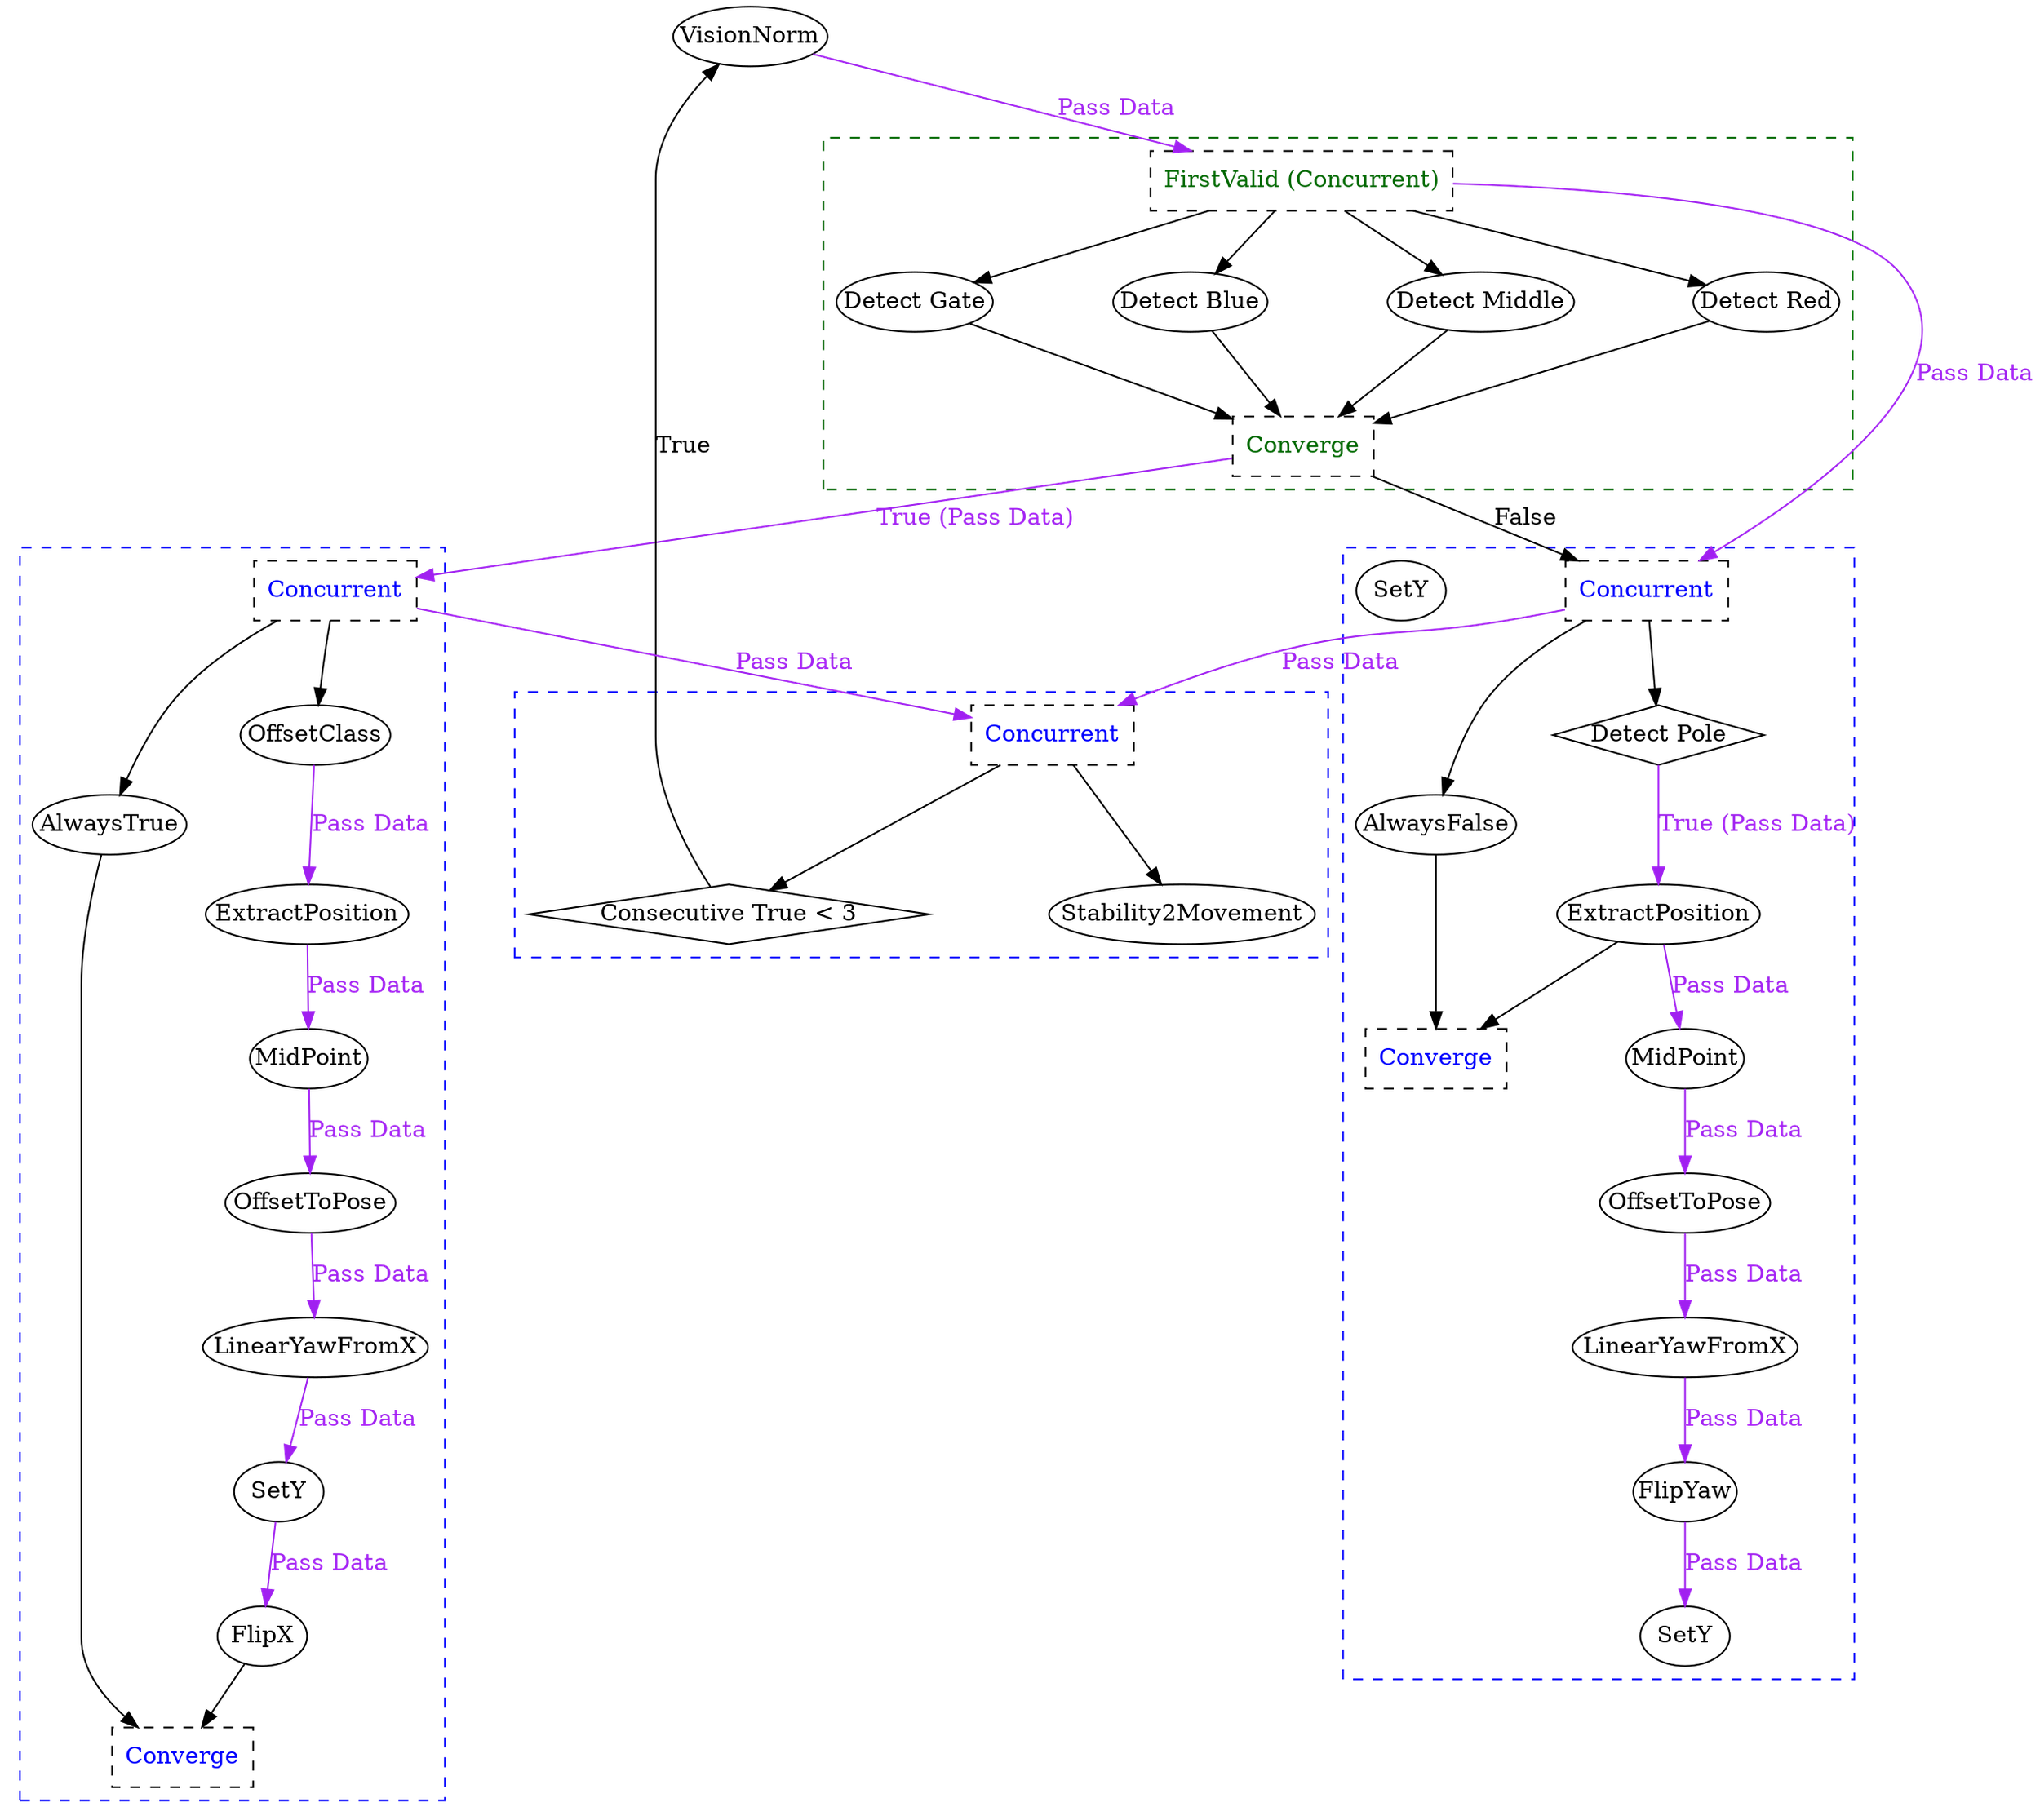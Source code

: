 digraph G {
	splines = true;
	nodesep = 1.0;
	bgcolor = "none"
	"1d31766c-1f7d-4ce8-88e4-ac4667116d6f" [shape = diamond];
	"fcce28b1-e645-4e6a-b6e2-4beb5115c96d" [shape = diamond];
	subgraph "cluster_92bbef03-74fe-45ce-9405-5e4455539bb7" {
		style = dashed;
		color = blue;
		"d0c17b89-d0b9-4643-ab47-eb2dae9d3448" -> "13ed155e-3fe4-4d88-85c4-df8329300440" [color = purple, fontcolor = purple, label = "Pass Data"];
		"311dd1a9-ca81-4438-98cf-da6fe323a736" -> "d0c17b89-d0b9-4643-ab47-eb2dae9d3448" [color = purple, fontcolor = purple, label = "Pass Data"];
		"61d4cf63-1335-412a-9a14-d773ab0c2266" -> "311dd1a9-ca81-4438-98cf-da6fe323a736" [color = purple, fontcolor = purple, label = "Pass Data"];
		"d2dc28c5-235d-4598-bc1d-b5f4ab5fba28" -> "61d4cf63-1335-412a-9a14-d773ab0c2266" [color = purple, fontcolor = purple, label = "Pass Data"];
		"4dc39c8c-35be-4655-a644-2a34d62e96be" -> "d2dc28c5-235d-4598-bc1d-b5f4ab5fba28" [color = purple, fontcolor = purple, label = "Pass Data"];
		"1e458ac7-02df-407a-8d95-c7e2c4f56119" -> "4dc39c8c-35be-4655-a644-2a34d62e96be" [color = purple, fontcolor = purple, label = "Pass Data"];
		"2d08ed3f-ed1e-4265-9c2c-f6b41cb5829e" -> "1e458ac7-02df-407a-8d95-c7e2c4f56119";
		"2d08ed3f-ed1e-4265-9c2c-f6b41cb5829e" -> "4ba357f1-4fdd-4bac-bebd-e0d68609c7e7";
		"13ed155e-3fe4-4d88-85c4-df8329300440" -> "d98b3e06-a7f7-4b86-affb-d1871d0e1922";
		"4ba357f1-4fdd-4bac-bebd-e0d68609c7e7" -> "d98b3e06-a7f7-4b86-affb-d1871d0e1922";
		"2d08ed3f-ed1e-4265-9c2c-f6b41cb5829e" [label = "Concurrent", shape = box, fontcolor = blue, style = dashed];
		"1e458ac7-02df-407a-8d95-c7e2c4f56119" [label = "OffsetClass", margin = 0];
		"4dc39c8c-35be-4655-a644-2a34d62e96be" [label = "ExtractPosition", margin = 0];
		"d2dc28c5-235d-4598-bc1d-b5f4ab5fba28" [label = "MidPoint", margin = 0];
		"61d4cf63-1335-412a-9a14-d773ab0c2266" [label = "OffsetToPose", margin = 0];
		"311dd1a9-ca81-4438-98cf-da6fe323a736" [label = "LinearYawFromX", margin = 0];
		"d0c17b89-d0b9-4643-ab47-eb2dae9d3448" [label = "SetY", margin = 0];
		"13ed155e-3fe4-4d88-85c4-df8329300440" [label = "FlipX", margin = 0];
		"4ba357f1-4fdd-4bac-bebd-e0d68609c7e7" [label = "AlwaysTrue", margin = 0];
		"d98b3e06-a7f7-4b86-affb-d1871d0e1922" [label = "Converge", shape = box, fontcolor = blue, style = dashed];
	}
	
	subgraph "cluster_07a30496-2932-46c6-a365-28576b729c21" {
		style = dashed;
		color = blue;
		"c8fbf78a-fd48-41d1-bf80-8fcb867c7ccb" [shape = diamond];
		"5fdc5324-fa33-4e6f-8724-795fe123cad1" -> "37c2ce0b-1e1c-41cc-9d53-d1858ecaee1b" [color = purple, fontcolor = purple, label = "Pass Data"];
		"353e8c13-a0d8-464e-a0e0-c4bddcbe26c1" -> "5fdc5324-fa33-4e6f-8724-795fe123cad1" [color = purple, fontcolor = purple, label = "Pass Data"];
		"5ff5b89c-6530-4085-ba51-d787600bc044" -> "353e8c13-a0d8-464e-a0e0-c4bddcbe26c1" [color = purple, fontcolor = purple, label = "Pass Data"];
		"97ddcdcd-ea7d-4413-8adf-16fd0d9acc4f" -> "5ff5b89c-6530-4085-ba51-d787600bc044" [color = purple, fontcolor = purple, label = "Pass Data"];
		"e2603c1b-5110-44b7-8a98-6c27ecfd1f1b" -> "97ddcdcd-ea7d-4413-8adf-16fd0d9acc4f" [color = purple, fontcolor = purple, label = "Pass Data"];
		"c8fbf78a-fd48-41d1-bf80-8fcb867c7ccb" -> "e2603c1b-5110-44b7-8a98-6c27ecfd1f1b" [color = purple, fontcolor = purple, label = "True (Pass Data)"];
		"751d2f2c-944f-4067-b283-3c442d23fe90" -> "c8fbf78a-fd48-41d1-bf80-8fcb867c7ccb";
		"751d2f2c-944f-4067-b283-3c442d23fe90" -> "f8725318-c3b7-4ec3-a925-aba4350d354c";
		"e2603c1b-5110-44b7-8a98-6c27ecfd1f1b" -> "507ffc42-1cf5-44ba-872b-fdab7161ba1d";
		"f8725318-c3b7-4ec3-a925-aba4350d354c" -> "507ffc42-1cf5-44ba-872b-fdab7161ba1d";
		"751d2f2c-944f-4067-b283-3c442d23fe90" [label = "Concurrent", shape = box, fontcolor = blue, style = dashed];
		"e2603c1b-5110-44b7-8a98-6c27ecfd1f1b" [label = "ExtractPosition", margin = 0];
		"97ddcdcd-ea7d-4413-8adf-16fd0d9acc4f" [label = "MidPoint", margin = 0];
		"5ff5b89c-6530-4085-ba51-d787600bc044" [label = "OffsetToPose", margin = 0];
		"353e8c13-a0d8-464e-a0e0-c4bddcbe26c1" [label = "LinearYawFromX", margin = 0];
		"5fdc5324-fa33-4e6f-8724-795fe123cad1" [label = "FlipYaw", margin = 0];
		"37c2ce0b-1e1c-41cc-9d53-d1858ecaee1b" [label = "SetY", margin = 0];
		"d785cb7a-c91c-4546-b1ce-65beb2d40eee" [label = "SetY", margin = 0];
		"c8fbf78a-fd48-41d1-bf80-8fcb867c7ccb" [label = "Detect Pole", margin = 0];
		"f8725318-c3b7-4ec3-a925-aba4350d354c" [label = "AlwaysFalse", margin = 0];
		"507ffc42-1cf5-44ba-872b-fdab7161ba1d" [label = "Converge", shape = box, fontcolor = blue, style = dashed];
	}
	
	subgraph "cluster_9ea857c7-25a4-4633-9175-eeea4c0ac489" {
		style = dashed;
		color = darkgreen;
		"e9ce7a37-368c-46d8-afd3-81974bb0ad61" -> "0dfdf4a8-0763-4089-a069-01ef5bbbe11c";
		"e9ce7a37-368c-46d8-afd3-81974bb0ad61" -> "0ceca1ea-de05-40ad-9e7d-4f42c32a0f30";
		"e9ce7a37-368c-46d8-afd3-81974bb0ad61" -> "453b4f71-f61d-4fc7-8a7c-b1aede84c8c9";
		"e9ce7a37-368c-46d8-afd3-81974bb0ad61" -> "75cfbd72-4a4b-4b06-8759-b8ea649ca39c";
		"0dfdf4a8-0763-4089-a069-01ef5bbbe11c" -> "1d31766c-1f7d-4ce8-88e4-ac4667116d6f";
		"0ceca1ea-de05-40ad-9e7d-4f42c32a0f30" -> "1d31766c-1f7d-4ce8-88e4-ac4667116d6f";
		"453b4f71-f61d-4fc7-8a7c-b1aede84c8c9" -> "1d31766c-1f7d-4ce8-88e4-ac4667116d6f";
		"75cfbd72-4a4b-4b06-8759-b8ea649ca39c" -> "1d31766c-1f7d-4ce8-88e4-ac4667116d6f";
		"e9ce7a37-368c-46d8-afd3-81974bb0ad61" [label = "FirstValid (Concurrent)", shape = box, fontcolor = darkgreen, style = dashed];
		"0dfdf4a8-0763-4089-a069-01ef5bbbe11c" [label = "Detect Gate", margin = 0];
		"0ceca1ea-de05-40ad-9e7d-4f42c32a0f30" [label = "Detect Blue", margin = 0];
		"453b4f71-f61d-4fc7-8a7c-b1aede84c8c9" [label = "Detect Middle", margin = 0];
		"75cfbd72-4a4b-4b06-8759-b8ea649ca39c" [label = "Detect Red", margin = 0];
		"1d31766c-1f7d-4ce8-88e4-ac4667116d6f" [label = "Converge", shape = box, fontcolor = darkgreen, style = dashed];
	}
	
	subgraph "cluster_6cabeadf-ed75-4649-a92e-ae8be34754b0" {
		style = dashed;
		color = blue;
		"20aa11c2-563a-43ad-9153-839662d27494" -> "a0096685-40f6-4116-9d0c-130f450be5a3";
		"20aa11c2-563a-43ad-9153-839662d27494" -> "fcce28b1-e645-4e6a-b6e2-4beb5115c96d";
		"20aa11c2-563a-43ad-9153-839662d27494" [label = "Concurrent", shape = box, fontcolor = blue, style = dashed];
		"a0096685-40f6-4116-9d0c-130f450be5a3" [label = "Stability2Movement", margin = 0];
		"fcce28b1-e645-4e6a-b6e2-4beb5115c96d" [label = "Consecutive True < 3", margin = 0];
	}
	
	"1d31766c-1f7d-4ce8-88e4-ac4667116d6f" -> "2d08ed3f-ed1e-4265-9c2c-f6b41cb5829e" [color = purple, fontcolor = purple, label = "True (Pass Data)"];
	"1d31766c-1f7d-4ce8-88e4-ac4667116d6f" -> "751d2f2c-944f-4067-b283-3c442d23fe90" [label = "False"];
	"e9ce7a37-368c-46d8-afd3-81974bb0ad61" -> "751d2f2c-944f-4067-b283-3c442d23fe90" [color = purple, fontcolor = purple, label = "Pass Data"];
	"2d08ed3f-ed1e-4265-9c2c-f6b41cb5829e" -> "20aa11c2-563a-43ad-9153-839662d27494" [color = purple, fontcolor = purple, label = "Pass Data"];
	"751d2f2c-944f-4067-b283-3c442d23fe90" -> "20aa11c2-563a-43ad-9153-839662d27494" [color = purple, fontcolor = purple, label = "Pass Data"];
	"ee508678-31d6-4e71-a856-c3fcd8c9ef8f" -> "e9ce7a37-368c-46d8-afd3-81974bb0ad61" [color = purple, fontcolor = purple, label = "Pass Data"];
	"fcce28b1-e645-4e6a-b6e2-4beb5115c96d" -> "ee508678-31d6-4e71-a856-c3fcd8c9ef8f" [label = "True"];
	"ee508678-31d6-4e71-a856-c3fcd8c9ef8f" [label = "VisionNorm", margin = 0];
}
